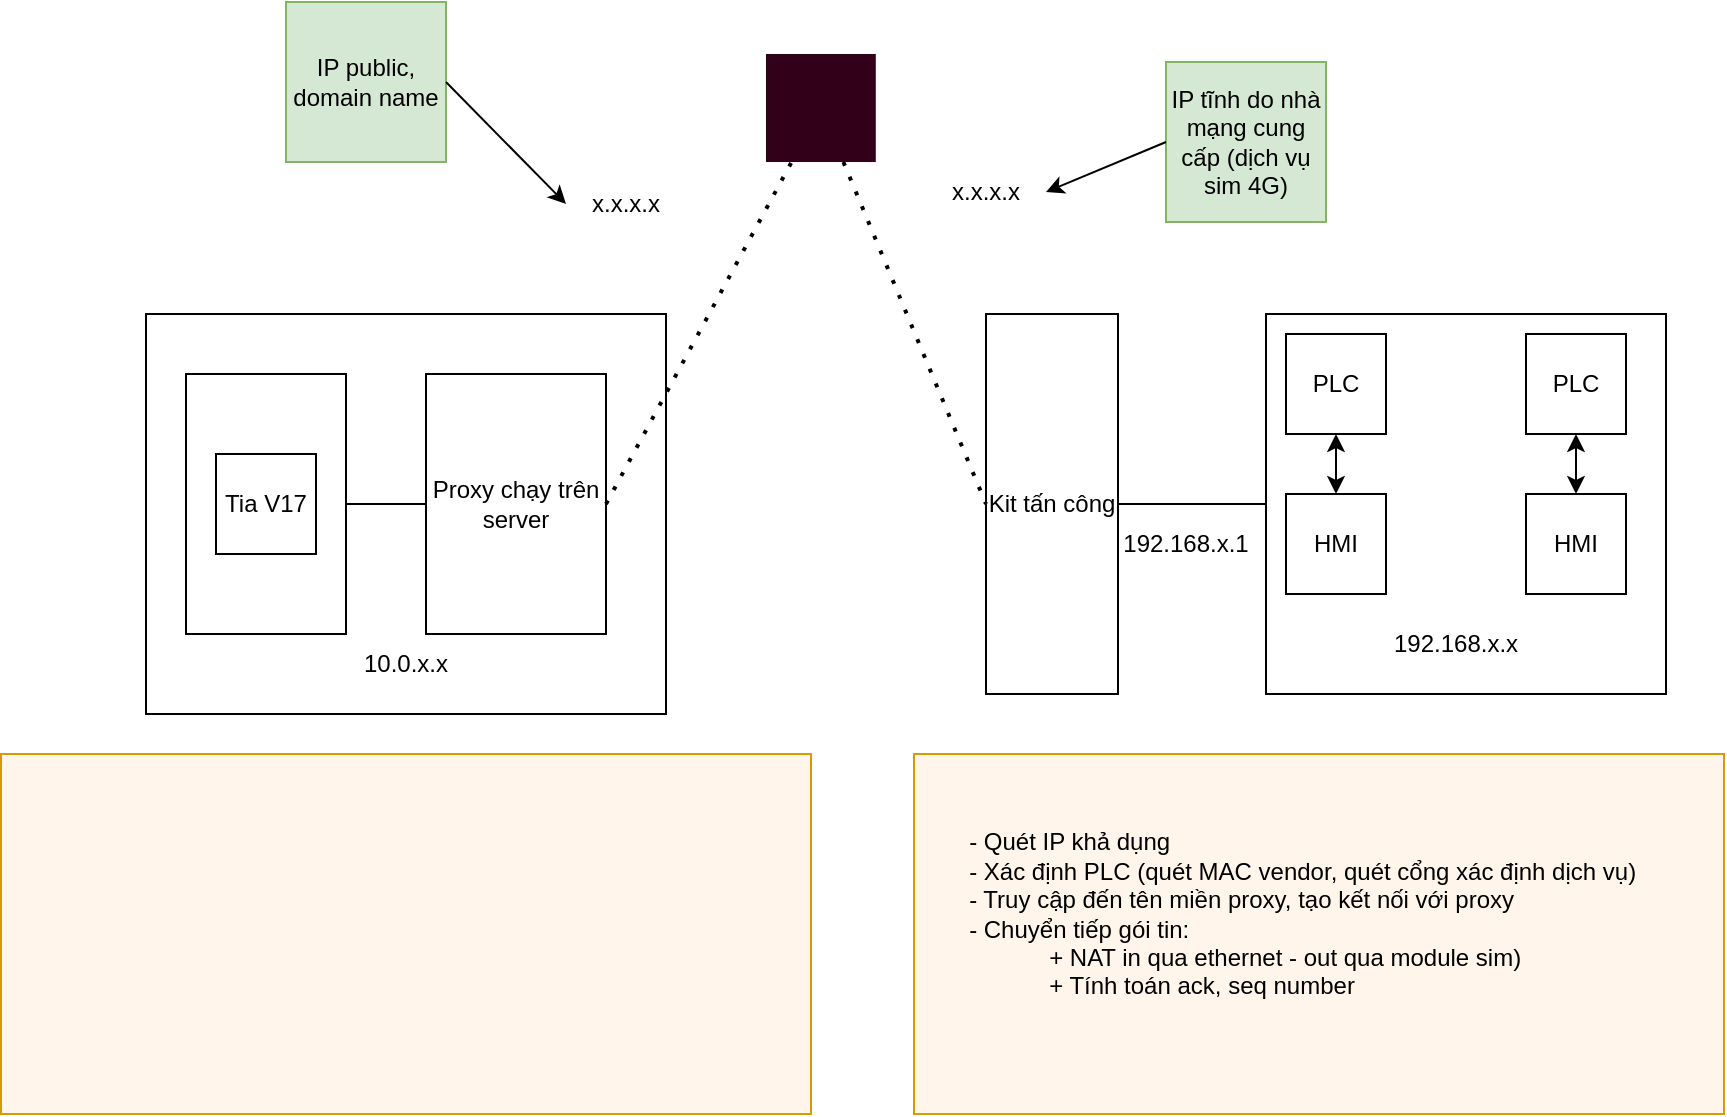 <mxfile version="24.8.6">
  <diagram name="Trang-1" id="xIixTfaMFfqaKb3GjUdp">
    <mxGraphModel dx="1877" dy="522" grid="1" gridSize="10" guides="1" tooltips="1" connect="1" arrows="1" fold="1" page="1" pageScale="1" pageWidth="827" pageHeight="1169" math="0" shadow="0">
      <root>
        <mxCell id="0" />
        <mxCell id="1" parent="0" />
        <mxCell id="CZ4o81XTuQyuB41r4x81-24" value="" style="rounded=0;whiteSpace=wrap;html=1;" parent="1" vertex="1">
          <mxGeometry x="30" y="220" width="260" height="200" as="geometry" />
        </mxCell>
        <mxCell id="CZ4o81XTuQyuB41r4x81-3" value="" style="rounded=0;whiteSpace=wrap;html=1;" parent="1" vertex="1">
          <mxGeometry x="590" y="220" width="200" height="190" as="geometry" />
        </mxCell>
        <mxCell id="CZ4o81XTuQyuB41r4x81-4" value="Proxy chạy trên server" style="rounded=0;whiteSpace=wrap;html=1;" parent="1" vertex="1">
          <mxGeometry x="170" y="250" width="90" height="130" as="geometry" />
        </mxCell>
        <mxCell id="CZ4o81XTuQyuB41r4x81-5" value="" style="rounded=0;whiteSpace=wrap;html=1;" parent="1" vertex="1">
          <mxGeometry x="50" y="250" width="80" height="130" as="geometry" />
        </mxCell>
        <mxCell id="CZ4o81XTuQyuB41r4x81-6" value="Kit tấn công" style="rounded=0;whiteSpace=wrap;html=1;" parent="1" vertex="1">
          <mxGeometry x="450" y="220" width="66" height="190" as="geometry" />
        </mxCell>
        <mxCell id="CZ4o81XTuQyuB41r4x81-7" value="" style="endArrow=none;html=1;rounded=0;" parent="1" source="CZ4o81XTuQyuB41r4x81-6" target="CZ4o81XTuQyuB41r4x81-3" edge="1">
          <mxGeometry width="50" height="50" relative="1" as="geometry">
            <mxPoint x="510" y="295" as="sourcePoint" />
            <mxPoint x="450" y="250" as="targetPoint" />
          </mxGeometry>
        </mxCell>
        <mxCell id="CZ4o81XTuQyuB41r4x81-9" value="" style="endArrow=none;dashed=1;html=1;dashPattern=1 3;strokeWidth=2;rounded=0;entryX=0;entryY=0.5;entryDx=0;entryDy=0;" parent="1" source="CZ4o81XTuQyuB41r4x81-26" target="CZ4o81XTuQyuB41r4x81-6" edge="1">
          <mxGeometry width="50" height="50" relative="1" as="geometry">
            <mxPoint x="400" y="300" as="sourcePoint" />
            <mxPoint x="450" y="250" as="targetPoint" />
          </mxGeometry>
        </mxCell>
        <mxCell id="CZ4o81XTuQyuB41r4x81-10" value="" style="endArrow=none;html=1;rounded=0;" parent="1" source="CZ4o81XTuQyuB41r4x81-5" target="CZ4o81XTuQyuB41r4x81-4" edge="1">
          <mxGeometry width="50" height="50" relative="1" as="geometry">
            <mxPoint x="400" y="300" as="sourcePoint" />
            <mxPoint x="450" y="250" as="targetPoint" />
          </mxGeometry>
        </mxCell>
        <mxCell id="CZ4o81XTuQyuB41r4x81-11" value="PLC" style="whiteSpace=wrap;html=1;aspect=fixed;" parent="1" vertex="1">
          <mxGeometry x="600" y="230" width="50" height="50" as="geometry" />
        </mxCell>
        <mxCell id="CZ4o81XTuQyuB41r4x81-12" value="HMI" style="whiteSpace=wrap;html=1;aspect=fixed;" parent="1" vertex="1">
          <mxGeometry x="600" y="310" width="50" height="50" as="geometry" />
        </mxCell>
        <mxCell id="CZ4o81XTuQyuB41r4x81-13" value="PLC" style="whiteSpace=wrap;html=1;aspect=fixed;" parent="1" vertex="1">
          <mxGeometry x="720" y="230" width="50" height="50" as="geometry" />
        </mxCell>
        <mxCell id="CZ4o81XTuQyuB41r4x81-14" value="HMI" style="whiteSpace=wrap;html=1;aspect=fixed;" parent="1" vertex="1">
          <mxGeometry x="720" y="310" width="50" height="50" as="geometry" />
        </mxCell>
        <mxCell id="CZ4o81XTuQyuB41r4x81-15" value="" style="endArrow=classic;startArrow=classic;html=1;rounded=0;" parent="1" source="CZ4o81XTuQyuB41r4x81-12" target="CZ4o81XTuQyuB41r4x81-11" edge="1">
          <mxGeometry width="50" height="50" relative="1" as="geometry">
            <mxPoint x="400" y="300" as="sourcePoint" />
            <mxPoint x="450" y="250" as="targetPoint" />
          </mxGeometry>
        </mxCell>
        <mxCell id="CZ4o81XTuQyuB41r4x81-16" value="" style="endArrow=classic;startArrow=classic;html=1;rounded=0;entryX=0.5;entryY=1;entryDx=0;entryDy=0;" parent="1" source="CZ4o81XTuQyuB41r4x81-14" target="CZ4o81XTuQyuB41r4x81-13" edge="1">
          <mxGeometry width="50" height="50" relative="1" as="geometry">
            <mxPoint x="400" y="300" as="sourcePoint" />
            <mxPoint x="450" y="250" as="targetPoint" />
          </mxGeometry>
        </mxCell>
        <mxCell id="CZ4o81XTuQyuB41r4x81-17" value="192.168.x.x" style="text;html=1;align=center;verticalAlign=middle;whiteSpace=wrap;rounded=0;" parent="1" vertex="1">
          <mxGeometry x="655" y="370" width="60" height="30" as="geometry" />
        </mxCell>
        <mxCell id="CZ4o81XTuQyuB41r4x81-18" value="x.x.x.x" style="text;html=1;align=center;verticalAlign=middle;whiteSpace=wrap;rounded=0;" parent="1" vertex="1">
          <mxGeometry x="420" y="144" width="60" height="30" as="geometry" />
        </mxCell>
        <mxCell id="CZ4o81XTuQyuB41r4x81-19" value="192.168.x.1" style="text;html=1;align=center;verticalAlign=middle;whiteSpace=wrap;rounded=0;" parent="1" vertex="1">
          <mxGeometry x="520" y="320" width="60" height="30" as="geometry" />
        </mxCell>
        <mxCell id="CZ4o81XTuQyuB41r4x81-21" value="Tia V17" style="whiteSpace=wrap;html=1;aspect=fixed;" parent="1" vertex="1">
          <mxGeometry x="65" y="290" width="50" height="50" as="geometry" />
        </mxCell>
        <mxCell id="CZ4o81XTuQyuB41r4x81-23" value="10.0.x.x" style="text;html=1;align=center;verticalAlign=middle;whiteSpace=wrap;rounded=0;" parent="1" vertex="1">
          <mxGeometry x="130" y="380" width="60" height="30" as="geometry" />
        </mxCell>
        <mxCell id="CZ4o81XTuQyuB41r4x81-27" value="" style="endArrow=none;dashed=1;html=1;dashPattern=1 3;strokeWidth=2;rounded=0;exitX=1;exitY=0.5;exitDx=0;exitDy=0;" parent="1" source="CZ4o81XTuQyuB41r4x81-4" target="CZ4o81XTuQyuB41r4x81-26" edge="1">
          <mxGeometry width="50" height="50" relative="1" as="geometry">
            <mxPoint x="260" y="315" as="sourcePoint" />
            <mxPoint x="430" y="315" as="targetPoint" />
          </mxGeometry>
        </mxCell>
        <mxCell id="CZ4o81XTuQyuB41r4x81-26" value="" style="points=[];aspect=fixed;html=1;align=center;shadow=0;dashed=0;fillColor=#33001A;strokeColor=none;shape=mxgraph.alibaba_cloud.uis_ultimate_internet_service;" parent="1" vertex="1">
          <mxGeometry x="340" y="90" width="54.9" height="54" as="geometry" />
        </mxCell>
        <mxCell id="CZ4o81XTuQyuB41r4x81-30" value="IP tĩnh do nhà mạng cung cấp (dịch vụ sim 4G)" style="whiteSpace=wrap;html=1;aspect=fixed;fillColor=#d5e8d4;strokeColor=#82b366;" parent="1" vertex="1">
          <mxGeometry x="540" y="94" width="80" height="80" as="geometry" />
        </mxCell>
        <mxCell id="CZ4o81XTuQyuB41r4x81-31" value="IP public, domain name" style="whiteSpace=wrap;html=1;aspect=fixed;fillColor=#d5e8d4;strokeColor=#82b366;" parent="1" vertex="1">
          <mxGeometry x="100" y="64" width="80" height="80" as="geometry" />
        </mxCell>
        <mxCell id="CZ4o81XTuQyuB41r4x81-32" value="" style="endArrow=classic;html=1;rounded=0;entryX=1;entryY=0.5;entryDx=0;entryDy=0;exitX=0;exitY=0.5;exitDx=0;exitDy=0;" parent="1" source="CZ4o81XTuQyuB41r4x81-30" target="CZ4o81XTuQyuB41r4x81-18" edge="1">
          <mxGeometry width="50" height="50" relative="1" as="geometry">
            <mxPoint x="400" y="500" as="sourcePoint" />
            <mxPoint x="450" y="450" as="targetPoint" />
          </mxGeometry>
        </mxCell>
        <mxCell id="CZ4o81XTuQyuB41r4x81-33" value="x.x.x.x" style="text;html=1;align=center;verticalAlign=middle;whiteSpace=wrap;rounded=0;" parent="1" vertex="1">
          <mxGeometry x="240" y="150" width="60" height="30" as="geometry" />
        </mxCell>
        <mxCell id="CZ4o81XTuQyuB41r4x81-37" value="" style="endArrow=classic;html=1;rounded=0;exitX=1;exitY=0.5;exitDx=0;exitDy=0;entryX=0;entryY=0.5;entryDx=0;entryDy=0;" parent="1" source="CZ4o81XTuQyuB41r4x81-31" target="CZ4o81XTuQyuB41r4x81-33" edge="1">
          <mxGeometry width="50" height="50" relative="1" as="geometry">
            <mxPoint x="400" y="300" as="sourcePoint" />
            <mxPoint x="450" y="250" as="targetPoint" />
          </mxGeometry>
        </mxCell>
        <mxCell id="CZ4o81XTuQyuB41r4x81-39" value="&lt;div style=&quot;&quot;&gt;&lt;br&gt;&lt;/div&gt;" style="rounded=0;whiteSpace=wrap;html=1;fillColor=#fff5eb;strokeColor=#d79b00;align=left;" parent="1" vertex="1">
          <mxGeometry x="414" y="440" width="405" height="180" as="geometry" />
        </mxCell>
        <mxCell id="CZ4o81XTuQyuB41r4x81-40" value="" style="rounded=0;whiteSpace=wrap;html=1;fillColor=#fff5eb;strokeColor=#d79b00;" parent="1" vertex="1">
          <mxGeometry x="-42.5" y="440" width="405" height="180" as="geometry" />
        </mxCell>
        <mxCell id="CZ4o81XTuQyuB41r4x81-41" value="&lt;div style=&quot;text-align: left;&quot;&gt;- Quét IP khả dụng&lt;/div&gt;&lt;div style=&quot;text-align: left;&quot;&gt;- Xác định PLC (quét MAC vendor, quét cổng xác định dịch vụ)&amp;nbsp;&lt;/div&gt;&lt;div style=&quot;text-align: left;&quot;&gt;- Truy cập đến tên miền proxy, tạo kết nối với proxy&lt;/div&gt;&lt;div style=&quot;text-align: left;&quot;&gt;- Chuyển tiếp gói tin:&lt;/div&gt;&lt;blockquote style=&quot;margin: 0 0 0 40px; border: none; padding: 0px;&quot;&gt;&lt;div style=&quot;text-align: left;&quot;&gt;+ NAT in qua ethernet - out qua module sim)&lt;/div&gt;&lt;div style=&quot;text-align: left;&quot;&gt;+ Tính toán ack, seq number&lt;/div&gt;&lt;/blockquote&gt;" style="text;html=1;align=center;verticalAlign=middle;whiteSpace=wrap;rounded=0;" parent="1" vertex="1">
          <mxGeometry x="430" y="455" width="360" height="130" as="geometry" />
        </mxCell>
        <mxCell id="CZ4o81XTuQyuB41r4x81-42" value="&lt;div style=&quot;text-align: left;&quot;&gt;&lt;br&gt;&lt;/div&gt;" style="text;html=1;align=center;verticalAlign=middle;whiteSpace=wrap;rounded=0;" parent="1" vertex="1">
          <mxGeometry x="-20" y="460" width="360" height="80" as="geometry" />
        </mxCell>
      </root>
    </mxGraphModel>
  </diagram>
</mxfile>
